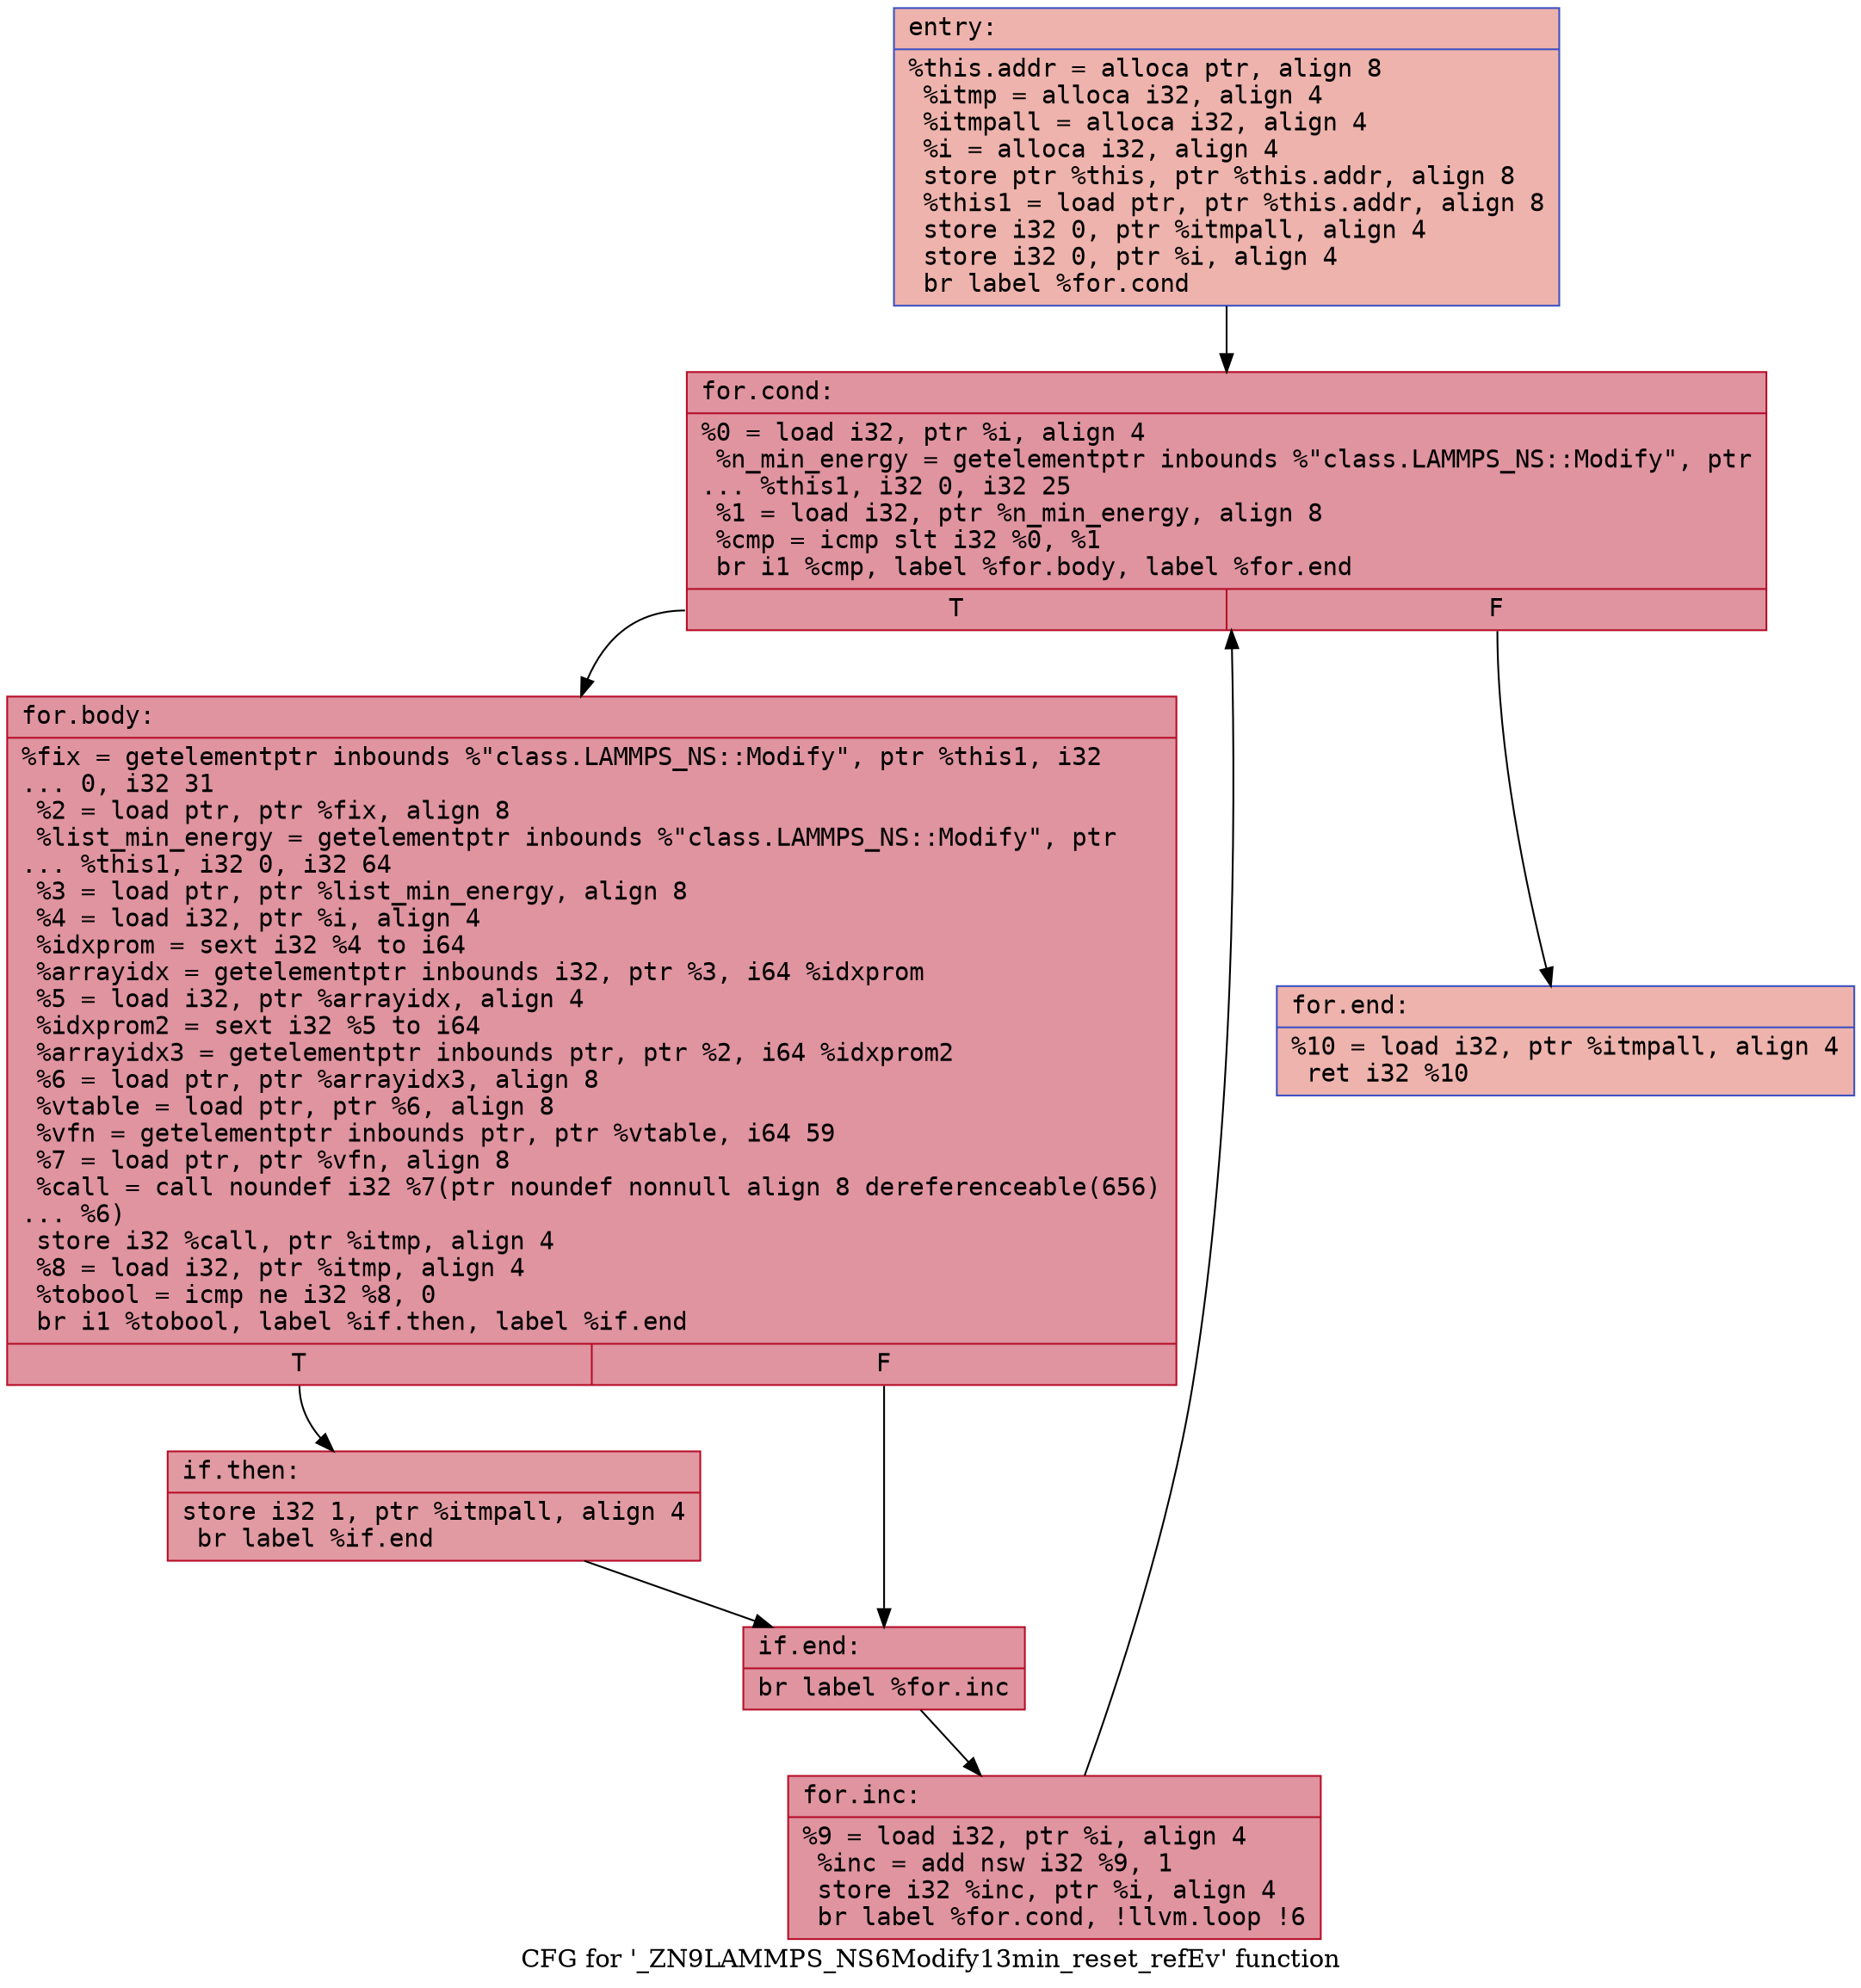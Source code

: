 digraph "CFG for '_ZN9LAMMPS_NS6Modify13min_reset_refEv' function" {
	label="CFG for '_ZN9LAMMPS_NS6Modify13min_reset_refEv' function";

	Node0x561f16309db0 [shape=record,color="#3d50c3ff", style=filled, fillcolor="#d6524470" fontname="Courier",label="{entry:\l|  %this.addr = alloca ptr, align 8\l  %itmp = alloca i32, align 4\l  %itmpall = alloca i32, align 4\l  %i = alloca i32, align 4\l  store ptr %this, ptr %this.addr, align 8\l  %this1 = load ptr, ptr %this.addr, align 8\l  store i32 0, ptr %itmpall, align 4\l  store i32 0, ptr %i, align 4\l  br label %for.cond\l}"];
	Node0x561f16309db0 -> Node0x561f1630a240[tooltip="entry -> for.cond\nProbability 100.00%" ];
	Node0x561f1630a240 [shape=record,color="#b70d28ff", style=filled, fillcolor="#b70d2870" fontname="Courier",label="{for.cond:\l|  %0 = load i32, ptr %i, align 4\l  %n_min_energy = getelementptr inbounds %\"class.LAMMPS_NS::Modify\", ptr\l... %this1, i32 0, i32 25\l  %1 = load i32, ptr %n_min_energy, align 8\l  %cmp = icmp slt i32 %0, %1\l  br i1 %cmp, label %for.body, label %for.end\l|{<s0>T|<s1>F}}"];
	Node0x561f1630a240:s0 -> Node0x561f1630a5d0[tooltip="for.cond -> for.body\nProbability 96.88%" ];
	Node0x561f1630a240:s1 -> Node0x561f1630a650[tooltip="for.cond -> for.end\nProbability 3.12%" ];
	Node0x561f1630a5d0 [shape=record,color="#b70d28ff", style=filled, fillcolor="#b70d2870" fontname="Courier",label="{for.body:\l|  %fix = getelementptr inbounds %\"class.LAMMPS_NS::Modify\", ptr %this1, i32\l... 0, i32 31\l  %2 = load ptr, ptr %fix, align 8\l  %list_min_energy = getelementptr inbounds %\"class.LAMMPS_NS::Modify\", ptr\l... %this1, i32 0, i32 64\l  %3 = load ptr, ptr %list_min_energy, align 8\l  %4 = load i32, ptr %i, align 4\l  %idxprom = sext i32 %4 to i64\l  %arrayidx = getelementptr inbounds i32, ptr %3, i64 %idxprom\l  %5 = load i32, ptr %arrayidx, align 4\l  %idxprom2 = sext i32 %5 to i64\l  %arrayidx3 = getelementptr inbounds ptr, ptr %2, i64 %idxprom2\l  %6 = load ptr, ptr %arrayidx3, align 8\l  %vtable = load ptr, ptr %6, align 8\l  %vfn = getelementptr inbounds ptr, ptr %vtable, i64 59\l  %7 = load ptr, ptr %vfn, align 8\l  %call = call noundef i32 %7(ptr noundef nonnull align 8 dereferenceable(656)\l... %6)\l  store i32 %call, ptr %itmp, align 4\l  %8 = load i32, ptr %itmp, align 4\l  %tobool = icmp ne i32 %8, 0\l  br i1 %tobool, label %if.then, label %if.end\l|{<s0>T|<s1>F}}"];
	Node0x561f1630a5d0:s0 -> Node0x561f1630b440[tooltip="for.body -> if.then\nProbability 62.50%" ];
	Node0x561f1630a5d0:s1 -> Node0x561f1630b4b0[tooltip="for.body -> if.end\nProbability 37.50%" ];
	Node0x561f1630b440 [shape=record,color="#b70d28ff", style=filled, fillcolor="#bb1b2c70" fontname="Courier",label="{if.then:\l|  store i32 1, ptr %itmpall, align 4\l  br label %if.end\l}"];
	Node0x561f1630b440 -> Node0x561f1630b4b0[tooltip="if.then -> if.end\nProbability 100.00%" ];
	Node0x561f1630b4b0 [shape=record,color="#b70d28ff", style=filled, fillcolor="#b70d2870" fontname="Courier",label="{if.end:\l|  br label %for.inc\l}"];
	Node0x561f1630b4b0 -> Node0x561f1630b6e0[tooltip="if.end -> for.inc\nProbability 100.00%" ];
	Node0x561f1630b6e0 [shape=record,color="#b70d28ff", style=filled, fillcolor="#b70d2870" fontname="Courier",label="{for.inc:\l|  %9 = load i32, ptr %i, align 4\l  %inc = add nsw i32 %9, 1\l  store i32 %inc, ptr %i, align 4\l  br label %for.cond, !llvm.loop !6\l}"];
	Node0x561f1630b6e0 -> Node0x561f1630a240[tooltip="for.inc -> for.cond\nProbability 100.00%" ];
	Node0x561f1630a650 [shape=record,color="#3d50c3ff", style=filled, fillcolor="#d6524470" fontname="Courier",label="{for.end:\l|  %10 = load i32, ptr %itmpall, align 4\l  ret i32 %10\l}"];
}
